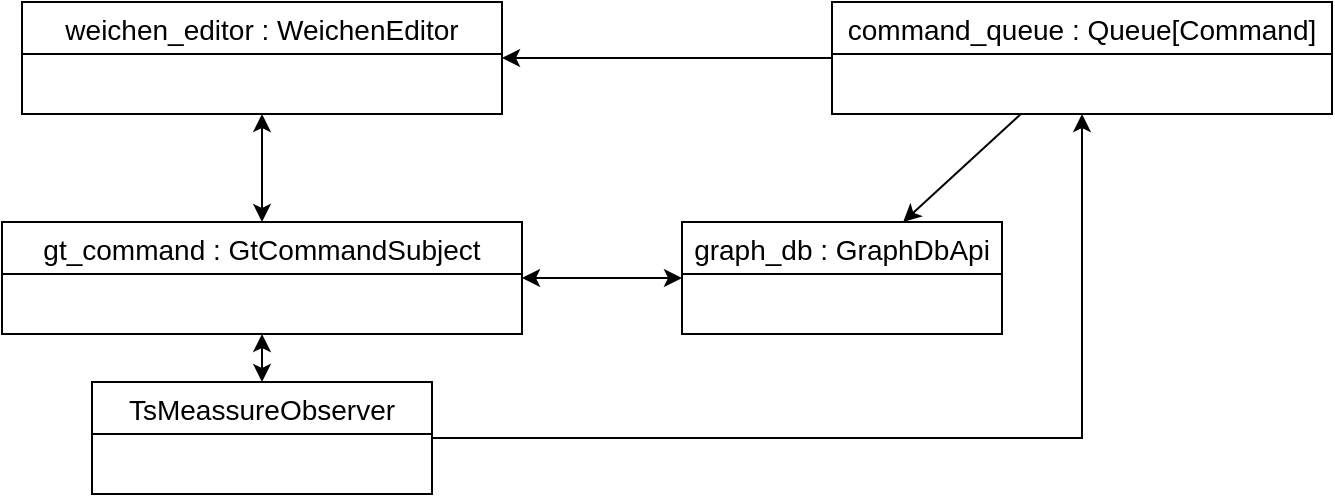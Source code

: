 <mxfile version="23.1.5" type="github">
  <diagram name="Page-1" id="212QlPqHBuIsNBlb2Me0">
    <mxGraphModel dx="3148" dy="2203" grid="1" gridSize="10" guides="1" tooltips="1" connect="1" arrows="1" fold="1" page="1" pageScale="1" pageWidth="850" pageHeight="1100" math="0" shadow="0">
      <root>
        <mxCell id="0" />
        <mxCell id="1" parent="0" />
        <mxCell id="HxQ3DI8dnm8iU3F1MjDr-1" value="weichen_editor : WeichenEditor" style="swimlane;fontStyle=0;childLayout=stackLayout;horizontal=1;startSize=26;horizontalStack=0;resizeParent=1;resizeParentMax=0;resizeLast=0;collapsible=1;marginBottom=0;align=center;fontSize=14;" vertex="1" parent="1">
          <mxGeometry x="-820" y="-1080" width="240" height="56" as="geometry" />
        </mxCell>
        <mxCell id="HxQ3DI8dnm8iU3F1MjDr-2" value="gt_command : GtCommandSubject" style="swimlane;fontStyle=0;childLayout=stackLayout;horizontal=1;startSize=26;horizontalStack=0;resizeParent=1;resizeParentMax=0;resizeLast=0;collapsible=1;marginBottom=0;align=center;fontSize=14;" vertex="1" parent="1">
          <mxGeometry x="-830" y="-970" width="260" height="56" as="geometry" />
        </mxCell>
        <mxCell id="HxQ3DI8dnm8iU3F1MjDr-3" value="TsMeassureObserver" style="swimlane;fontStyle=0;childLayout=stackLayout;horizontal=1;startSize=26;horizontalStack=0;resizeParent=1;resizeParentMax=0;resizeLast=0;collapsible=1;marginBottom=0;align=center;fontSize=14;" vertex="1" parent="1">
          <mxGeometry x="-785" y="-890" width="170" height="56" as="geometry" />
        </mxCell>
        <mxCell id="HxQ3DI8dnm8iU3F1MjDr-4" value="" style="endArrow=classic;startArrow=classic;html=1;rounded=0;" edge="1" parent="1" source="HxQ3DI8dnm8iU3F1MjDr-3" target="HxQ3DI8dnm8iU3F1MjDr-2">
          <mxGeometry width="50" height="50" relative="1" as="geometry">
            <mxPoint x="-970" y="-1150" as="sourcePoint" />
            <mxPoint x="-920" y="-1200" as="targetPoint" />
          </mxGeometry>
        </mxCell>
        <mxCell id="HxQ3DI8dnm8iU3F1MjDr-5" value="" style="endArrow=classic;startArrow=classic;html=1;rounded=0;" edge="1" parent="1" source="HxQ3DI8dnm8iU3F1MjDr-2" target="HxQ3DI8dnm8iU3F1MjDr-1">
          <mxGeometry width="50" height="50" relative="1" as="geometry">
            <mxPoint x="-750" y="-960" as="sourcePoint" />
            <mxPoint x="-700" y="-1010" as="targetPoint" />
          </mxGeometry>
        </mxCell>
        <mxCell id="HxQ3DI8dnm8iU3F1MjDr-6" value="command_queue : Queue[Command]" style="swimlane;fontStyle=0;childLayout=stackLayout;horizontal=1;startSize=26;horizontalStack=0;resizeParent=1;resizeParentMax=0;resizeLast=0;collapsible=1;marginBottom=0;align=center;fontSize=14;" vertex="1" parent="1">
          <mxGeometry x="-415" y="-1080" width="250" height="56" as="geometry" />
        </mxCell>
        <mxCell id="HxQ3DI8dnm8iU3F1MjDr-7" value="" style="endArrow=classic;html=1;rounded=0;" edge="1" parent="1" source="HxQ3DI8dnm8iU3F1MjDr-3" target="HxQ3DI8dnm8iU3F1MjDr-6">
          <mxGeometry width="50" height="50" relative="1" as="geometry">
            <mxPoint x="-470" y="-860" as="sourcePoint" />
            <mxPoint x="-420" y="-910" as="targetPoint" />
            <Array as="points">
              <mxPoint x="-290" y="-862" />
            </Array>
          </mxGeometry>
        </mxCell>
        <mxCell id="HxQ3DI8dnm8iU3F1MjDr-8" value="graph_db : GraphDbApi" style="swimlane;fontStyle=0;childLayout=stackLayout;horizontal=1;startSize=26;horizontalStack=0;resizeParent=1;resizeParentMax=0;resizeLast=0;collapsible=1;marginBottom=0;align=center;fontSize=14;" vertex="1" parent="1">
          <mxGeometry x="-490" y="-970" width="160" height="56" as="geometry">
            <mxRectangle x="1240" y="800" width="190" height="30" as="alternateBounds" />
          </mxGeometry>
        </mxCell>
        <mxCell id="HxQ3DI8dnm8iU3F1MjDr-9" value="" style="endArrow=classic;html=1;rounded=0;" edge="1" parent="1" source="HxQ3DI8dnm8iU3F1MjDr-6" target="HxQ3DI8dnm8iU3F1MjDr-8">
          <mxGeometry width="50" height="50" relative="1" as="geometry">
            <mxPoint x="-540" y="-1110" as="sourcePoint" />
            <mxPoint x="-490" y="-1160" as="targetPoint" />
          </mxGeometry>
        </mxCell>
        <mxCell id="HxQ3DI8dnm8iU3F1MjDr-10" value="" style="endArrow=classic;html=1;rounded=0;" edge="1" parent="1" source="HxQ3DI8dnm8iU3F1MjDr-6" target="HxQ3DI8dnm8iU3F1MjDr-1">
          <mxGeometry width="50" height="50" relative="1" as="geometry">
            <mxPoint x="-520" y="-1000" as="sourcePoint" />
            <mxPoint x="-470" y="-1050" as="targetPoint" />
          </mxGeometry>
        </mxCell>
        <mxCell id="HxQ3DI8dnm8iU3F1MjDr-11" value="" style="endArrow=classic;startArrow=classic;html=1;rounded=0;" edge="1" parent="1" source="HxQ3DI8dnm8iU3F1MjDr-2" target="HxQ3DI8dnm8iU3F1MjDr-8">
          <mxGeometry width="50" height="50" relative="1" as="geometry">
            <mxPoint x="-550" y="-910" as="sourcePoint" />
            <mxPoint x="-500" y="-960" as="targetPoint" />
          </mxGeometry>
        </mxCell>
      </root>
    </mxGraphModel>
  </diagram>
</mxfile>
